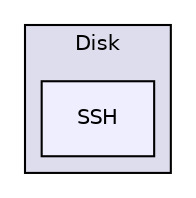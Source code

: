 digraph "/Users/jcowles/Desktop/workspace/py.Disk/src/Disk/SSH" {
  bgcolor=transparent;
  compound=true
  node [ fontsize="10", fontname="Helvetica"];
  edge [ labelfontsize="10", labelfontname="Helvetica"];
  subgraph clusterdir_47fc0d7b6ba4b1677fa8a84de58435ea {
    graph [ bgcolor="#ddddee", pencolor="black", label="Disk" fontname="Helvetica", fontsize="10", URL="dir_47fc0d7b6ba4b1677fa8a84de58435ea.html"]
  dir_31d74e11f559c443729db572941448bb [shape=box, label="SSH", style="filled", fillcolor="#eeeeff", pencolor="black", URL="dir_31d74e11f559c443729db572941448bb.html"];
  }
}
